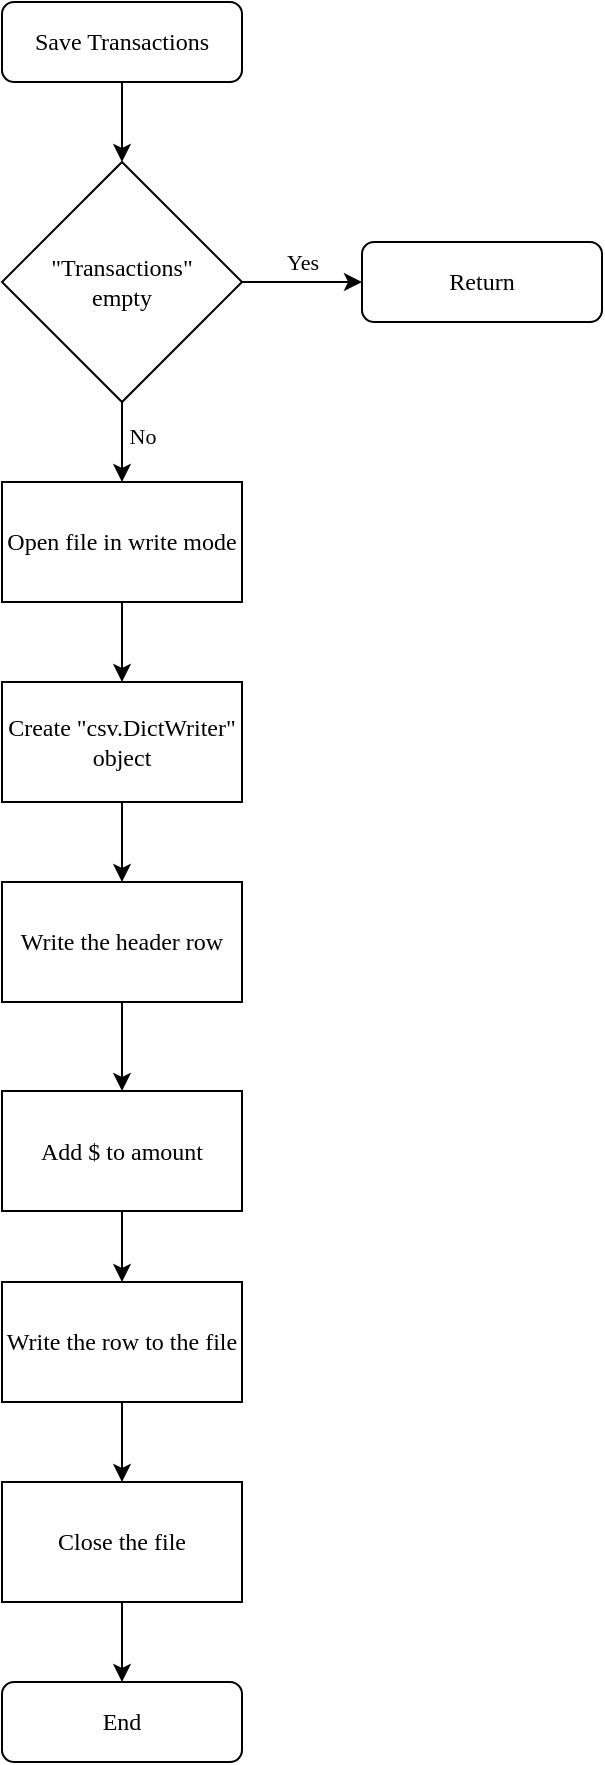 <mxfile version="26.2.5">
  <diagram id="C5RBs43oDa-KdzZeNtuy" name="Page-1">
    <mxGraphModel dx="1428" dy="795" grid="1" gridSize="10" guides="1" tooltips="1" connect="1" arrows="1" fold="1" page="1" pageScale="1" pageWidth="827" pageHeight="1169" math="0" shadow="0">
      <root>
        <mxCell id="WIyWlLk6GJQsqaUBKTNV-0" />
        <mxCell id="WIyWlLk6GJQsqaUBKTNV-1" parent="WIyWlLk6GJQsqaUBKTNV-0" />
        <mxCell id="nSnrfxxBWp4Ek2YSxH7z-31" value="" style="edgeStyle=orthogonalEdgeStyle;rounded=0;orthogonalLoop=1;jettySize=auto;html=1;fontFamily=Times New Roman;align=center;" parent="WIyWlLk6GJQsqaUBKTNV-1" source="nSnrfxxBWp4Ek2YSxH7z-28" edge="1">
          <mxGeometry relative="1" as="geometry">
            <mxPoint x="120" y="90" as="targetPoint" />
          </mxGeometry>
        </mxCell>
        <mxCell id="nSnrfxxBWp4Ek2YSxH7z-28" value="Save Transactions" style="rounded=1;whiteSpace=wrap;html=1;fontSize=12;glass=0;strokeWidth=1;shadow=0;fontFamily=Times New Roman;align=center;" parent="WIyWlLk6GJQsqaUBKTNV-1" vertex="1">
          <mxGeometry x="60" y="10" width="120" height="40" as="geometry" />
        </mxCell>
        <mxCell id="nSnrfxxBWp4Ek2YSxH7z-153" value="" style="edgeStyle=orthogonalEdgeStyle;rounded=0;orthogonalLoop=1;jettySize=auto;html=1;fontFamily=Times New Roman;" parent="WIyWlLk6GJQsqaUBKTNV-1" source="nSnrfxxBWp4Ek2YSxH7z-42" target="nSnrfxxBWp4Ek2YSxH7z-147" edge="1">
          <mxGeometry relative="1" as="geometry" />
        </mxCell>
        <mxCell id="nSnrfxxBWp4Ek2YSxH7z-42" value="Open file in write mode" style="rounded=0;whiteSpace=wrap;html=1;fontFamily=Times New Roman;align=center;" parent="WIyWlLk6GJQsqaUBKTNV-1" vertex="1">
          <mxGeometry x="60" y="250" width="120" height="60" as="geometry" />
        </mxCell>
        <mxCell id="nSnrfxxBWp4Ek2YSxH7z-143" value="" style="edgeStyle=orthogonalEdgeStyle;rounded=0;orthogonalLoop=1;jettySize=auto;html=1;fontFamily=Times New Roman;align=center;" parent="WIyWlLk6GJQsqaUBKTNV-1" source="nSnrfxxBWp4Ek2YSxH7z-141" target="nSnrfxxBWp4Ek2YSxH7z-142" edge="1">
          <mxGeometry relative="1" as="geometry" />
        </mxCell>
        <mxCell id="nSnrfxxBWp4Ek2YSxH7z-144" value="Yes" style="edgeLabel;html=1;align=center;verticalAlign=middle;resizable=0;points=[];fontFamily=Times New Roman;" parent="nSnrfxxBWp4Ek2YSxH7z-143" vertex="1" connectable="0">
          <mxGeometry x="-0.009" y="2" relative="1" as="geometry">
            <mxPoint y="-8" as="offset" />
          </mxGeometry>
        </mxCell>
        <mxCell id="nSnrfxxBWp4Ek2YSxH7z-146" value="" style="edgeStyle=orthogonalEdgeStyle;rounded=0;orthogonalLoop=1;jettySize=auto;html=1;fontFamily=Times New Roman;align=center;" parent="WIyWlLk6GJQsqaUBKTNV-1" source="nSnrfxxBWp4Ek2YSxH7z-141" target="nSnrfxxBWp4Ek2YSxH7z-42" edge="1">
          <mxGeometry relative="1" as="geometry" />
        </mxCell>
        <mxCell id="nSnrfxxBWp4Ek2YSxH7z-154" value="No" style="edgeLabel;html=1;align=center;verticalAlign=middle;resizable=0;points=[];fontFamily=Times New Roman;" parent="nSnrfxxBWp4Ek2YSxH7z-146" vertex="1" connectable="0">
          <mxGeometry x="-0.141" relative="1" as="geometry">
            <mxPoint x="10" as="offset" />
          </mxGeometry>
        </mxCell>
        <mxCell id="nSnrfxxBWp4Ek2YSxH7z-141" value="&quot;Transactions&quot;&lt;div&gt;empty&lt;/div&gt;" style="rhombus;whiteSpace=wrap;html=1;fontFamily=Times New Roman;align=center;" parent="WIyWlLk6GJQsqaUBKTNV-1" vertex="1">
          <mxGeometry x="60" y="90" width="120" height="120" as="geometry" />
        </mxCell>
        <mxCell id="nSnrfxxBWp4Ek2YSxH7z-142" value="Return" style="rounded=1;whiteSpace=wrap;html=1;fontSize=12;glass=0;strokeWidth=1;shadow=0;fontFamily=Times New Roman;align=center;" parent="WIyWlLk6GJQsqaUBKTNV-1" vertex="1">
          <mxGeometry x="240" y="130" width="120" height="40" as="geometry" />
        </mxCell>
        <mxCell id="nSnrfxxBWp4Ek2YSxH7z-155" value="" style="edgeStyle=orthogonalEdgeStyle;rounded=0;orthogonalLoop=1;jettySize=auto;html=1;fontFamily=Times New Roman;" parent="WIyWlLk6GJQsqaUBKTNV-1" source="nSnrfxxBWp4Ek2YSxH7z-147" target="nSnrfxxBWp4Ek2YSxH7z-148" edge="1">
          <mxGeometry relative="1" as="geometry" />
        </mxCell>
        <mxCell id="nSnrfxxBWp4Ek2YSxH7z-147" value="Create &quot;csv.DictWriter&quot; object" style="rounded=0;whiteSpace=wrap;html=1;fontFamily=Times New Roman;align=center;" parent="WIyWlLk6GJQsqaUBKTNV-1" vertex="1">
          <mxGeometry x="60" y="350" width="120" height="60" as="geometry" />
        </mxCell>
        <mxCell id="nSnrfxxBWp4Ek2YSxH7z-156" value="" style="edgeStyle=orthogonalEdgeStyle;rounded=0;orthogonalLoop=1;jettySize=auto;html=1;fontFamily=Times New Roman;" parent="WIyWlLk6GJQsqaUBKTNV-1" source="nSnrfxxBWp4Ek2YSxH7z-148" target="nSnrfxxBWp4Ek2YSxH7z-149" edge="1">
          <mxGeometry relative="1" as="geometry" />
        </mxCell>
        <mxCell id="nSnrfxxBWp4Ek2YSxH7z-148" value="Write the header row" style="rounded=0;whiteSpace=wrap;html=1;fontFamily=Times New Roman;align=center;" parent="WIyWlLk6GJQsqaUBKTNV-1" vertex="1">
          <mxGeometry x="60" y="450" width="120" height="60" as="geometry" />
        </mxCell>
        <mxCell id="nSnrfxxBWp4Ek2YSxH7z-157" value="" style="edgeStyle=orthogonalEdgeStyle;rounded=0;orthogonalLoop=1;jettySize=auto;html=1;fontFamily=Times New Roman;" parent="WIyWlLk6GJQsqaUBKTNV-1" source="nSnrfxxBWp4Ek2YSxH7z-149" target="nSnrfxxBWp4Ek2YSxH7z-150" edge="1">
          <mxGeometry relative="1" as="geometry" />
        </mxCell>
        <mxCell id="nSnrfxxBWp4Ek2YSxH7z-149" value="Add $ to amount" style="rounded=0;whiteSpace=wrap;html=1;fontFamily=Times New Roman;align=center;" parent="WIyWlLk6GJQsqaUBKTNV-1" vertex="1">
          <mxGeometry x="60" y="554.5" width="120" height="60" as="geometry" />
        </mxCell>
        <mxCell id="nSnrfxxBWp4Ek2YSxH7z-158" value="" style="edgeStyle=orthogonalEdgeStyle;rounded=0;orthogonalLoop=1;jettySize=auto;html=1;fontFamily=Times New Roman;" parent="WIyWlLk6GJQsqaUBKTNV-1" source="nSnrfxxBWp4Ek2YSxH7z-150" target="nSnrfxxBWp4Ek2YSxH7z-151" edge="1">
          <mxGeometry relative="1" as="geometry" />
        </mxCell>
        <mxCell id="nSnrfxxBWp4Ek2YSxH7z-150" value="Write the row to the file" style="rounded=0;whiteSpace=wrap;html=1;fontFamily=Times New Roman;align=center;" parent="WIyWlLk6GJQsqaUBKTNV-1" vertex="1">
          <mxGeometry x="60" y="650" width="120" height="60" as="geometry" />
        </mxCell>
        <mxCell id="nSnrfxxBWp4Ek2YSxH7z-159" value="" style="edgeStyle=orthogonalEdgeStyle;rounded=0;orthogonalLoop=1;jettySize=auto;html=1;fontFamily=Times New Roman;" parent="WIyWlLk6GJQsqaUBKTNV-1" source="nSnrfxxBWp4Ek2YSxH7z-151" target="nSnrfxxBWp4Ek2YSxH7z-152" edge="1">
          <mxGeometry relative="1" as="geometry" />
        </mxCell>
        <mxCell id="nSnrfxxBWp4Ek2YSxH7z-151" value="Close the file" style="rounded=0;whiteSpace=wrap;html=1;fontFamily=Times New Roman;align=center;" parent="WIyWlLk6GJQsqaUBKTNV-1" vertex="1">
          <mxGeometry x="60" y="750" width="120" height="60" as="geometry" />
        </mxCell>
        <mxCell id="nSnrfxxBWp4Ek2YSxH7z-152" value="End" style="rounded=1;whiteSpace=wrap;html=1;fontSize=12;glass=0;strokeWidth=1;shadow=0;fontFamily=Times New Roman;align=center;" parent="WIyWlLk6GJQsqaUBKTNV-1" vertex="1">
          <mxGeometry x="60" y="850" width="120" height="40" as="geometry" />
        </mxCell>
      </root>
    </mxGraphModel>
  </diagram>
</mxfile>
